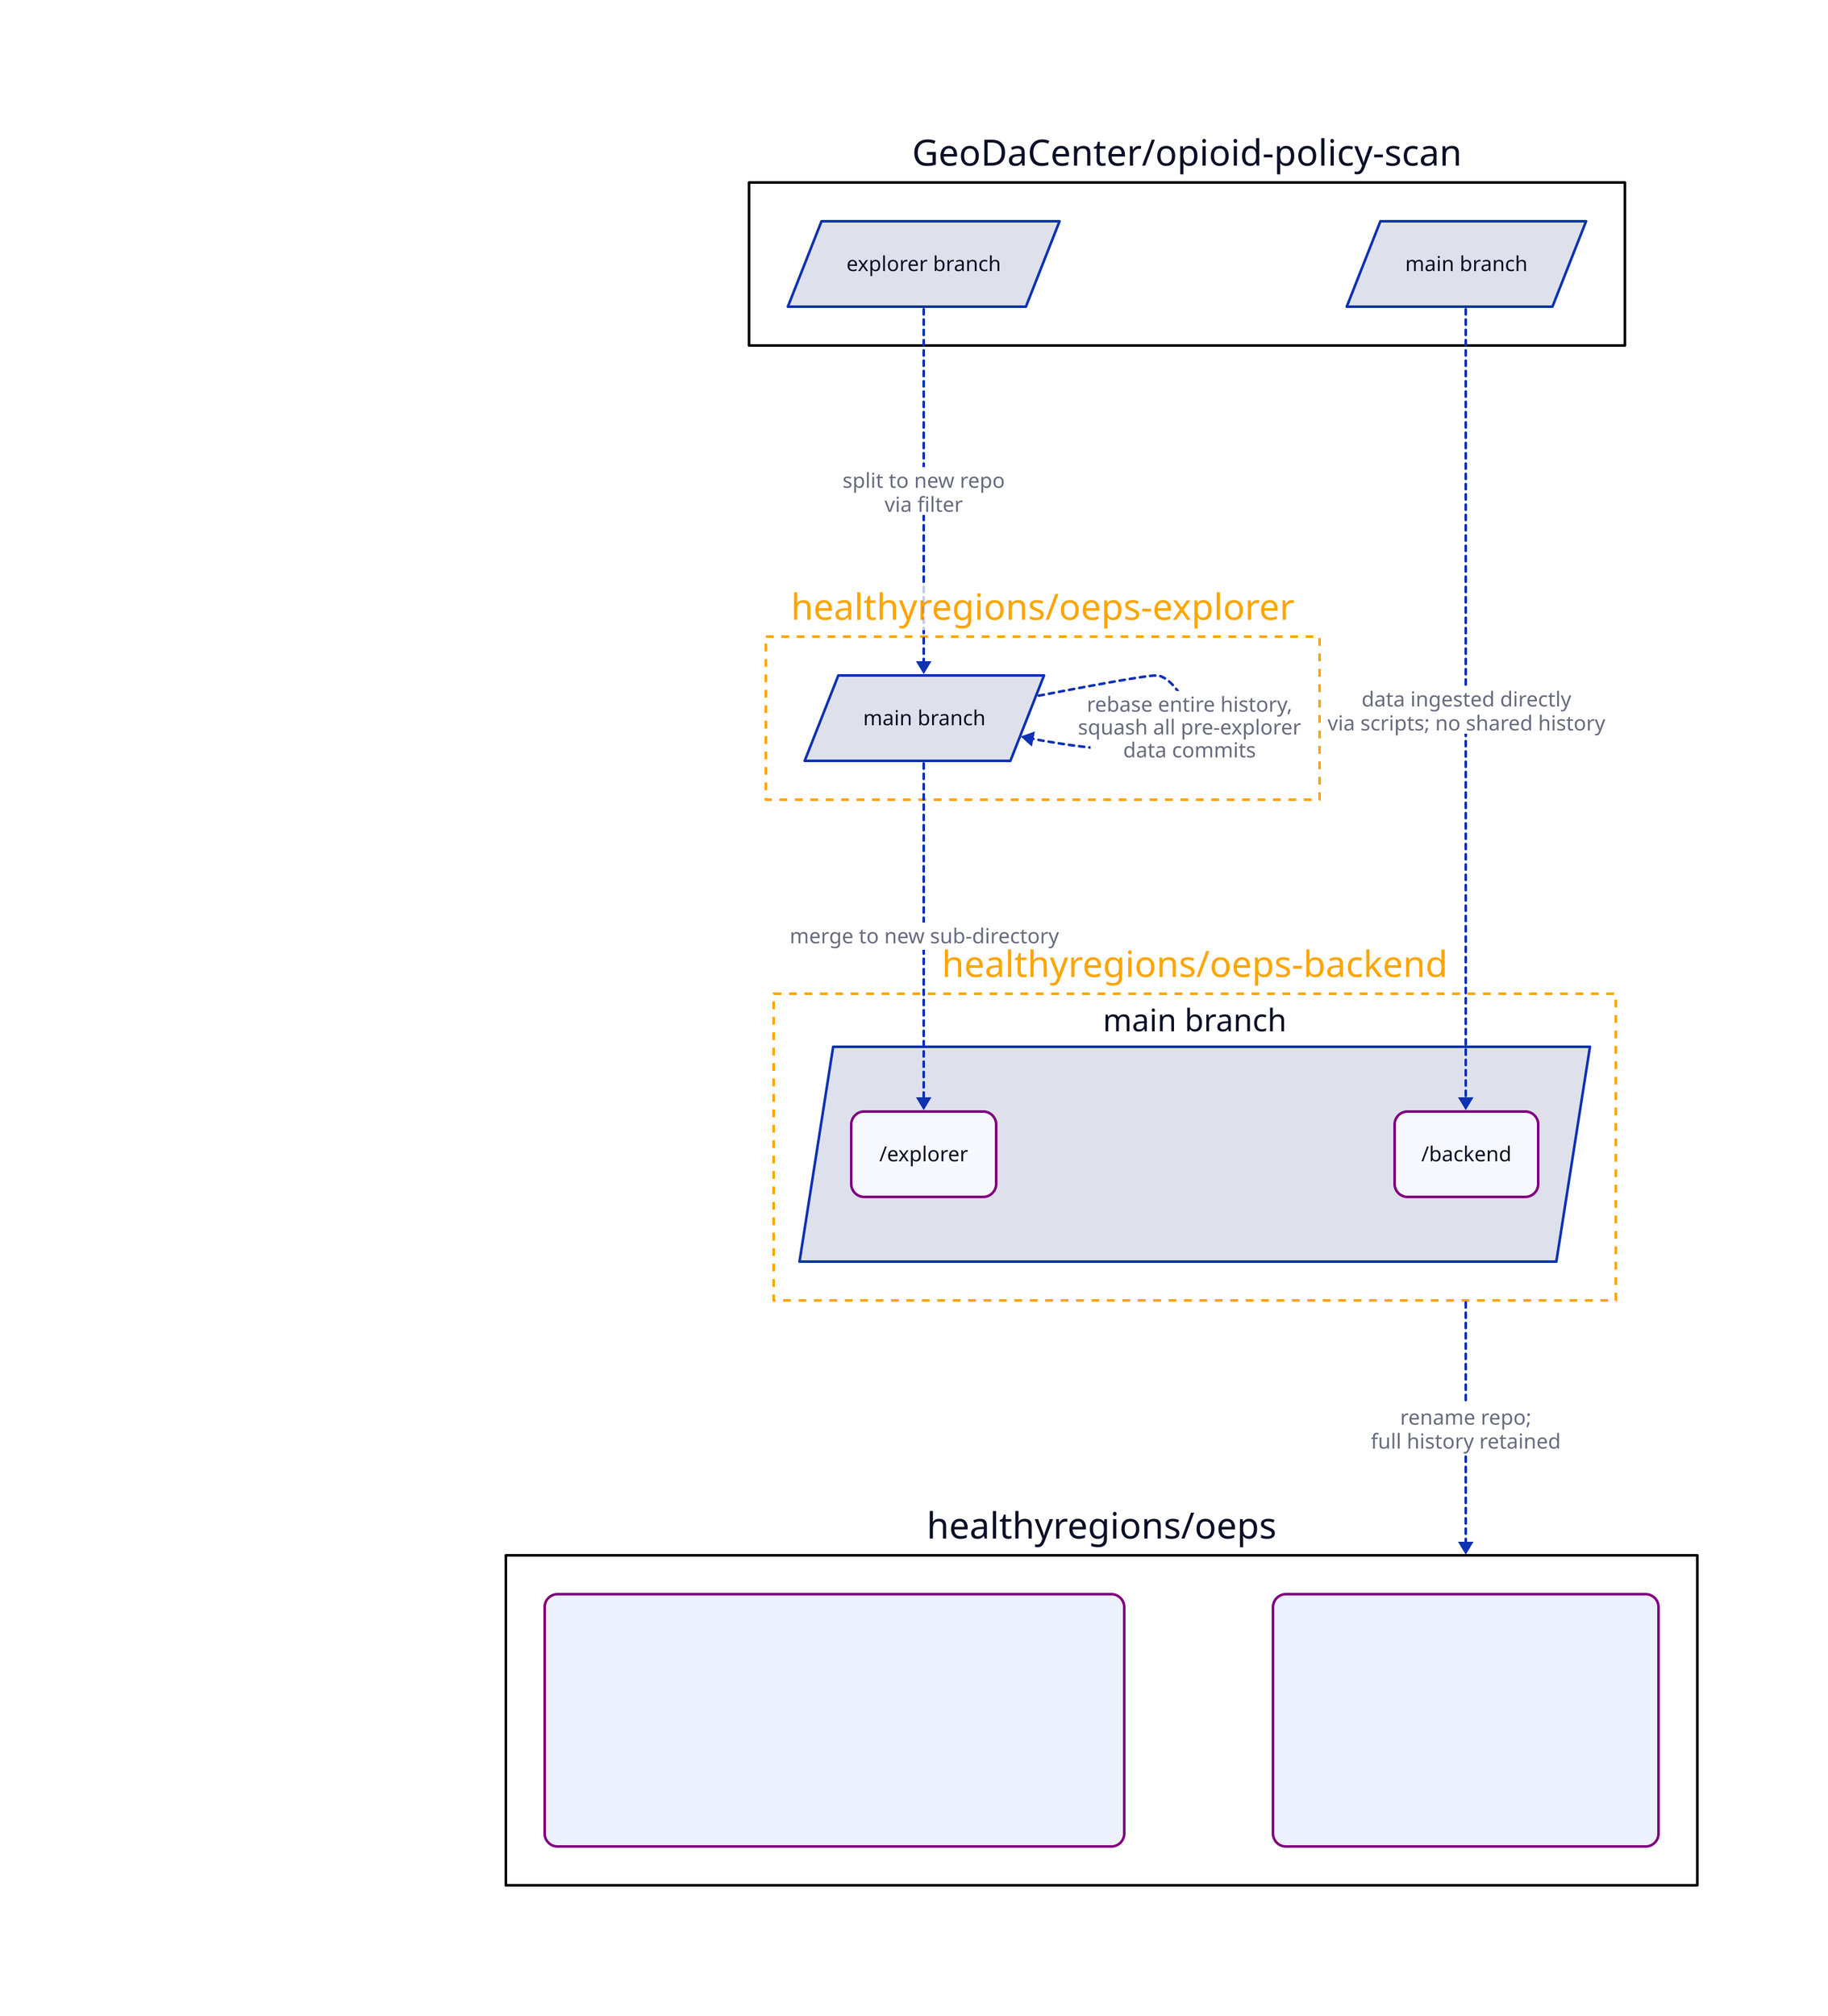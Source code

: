 title: |md
# OEPS Full Repo Lineage
Lineage of OEPS codebase throughout transition from<br/>
GeoDaCenter to HealthyRegions. Diagram includes two,<br/>
intermediate repos (orange) that were briefly used<br/>
(and may affect observed git history) but are no longer relevant.|
classes {
    gh-repo: {
        style: {
            stroke: black
            fill: white
        }
    }
    directory: {
        style: {
            border-radius: 10
            stroke: purple
        }
    }
    data-repo: {
        style: {
            font-color: green
            stroke: green
            fill: lightgreen
        }
    }
    freeze: {
        shape: stored_data
    }
    branch: {
        shape: parallelogram
    }
    gh-repo-ob {
        style: {
            font-color: orange
            stroke: orange
            stroke-dash: 3
            fill: white
        }
    }
}

geoda: GeoDaCenter/opioid-policy-scan
geoda.class: gh-repo
geoda.main: main branch
geoda.main.class: branch
geoda.explorer: explorer branch
geoda.explorer.class: branch

oeps-be: healthyregions/oeps-backend
oeps-be.class: gh-repo-ob

oeps-be.main: main branch
oeps-be.main.class: branch
oeps-be.main.explorer: /explorer
oeps-be.main.explorer.class: directory
oeps-be.main.backend: /backend
oeps-be.main.backend.class: directory

oeps-ex: healthyregions/oeps-explorer
oeps-ex.class: gh-repo-ob
oeps-ex.main: main branch
oeps-ex.main.class: branch

oeps.explorer: /explorer
oeps.explorer.label: ""
oeps.explorer.class: directory
oeps.explorer.text: |md
## /explorer - Public-facing website
- Data exploration & metadata publishing
- Hosted on Netlify: oeps.healthyregions.org
- References CSVs and Markdown in GeoDaCenter repo |

oeps: healthyregions/oeps
oeps.class: gh-repo
oeps.backend: /backend
oeps.backend.label: ""
oeps.backend.class: directory
oeps.backend.text: |md
## /backend - ETL Scripts
- Import to BigQuery
- Export from BigQUery
- Export from GeoDaCenter repo |

geoda.explorer -> oeps-ex.main: split to new repo\nvia filter {
    style: {
        stroke-dash: 2
    }
}

oeps-ex.main -> oeps-be.main.explorer: merge to new sub-directory {
    style: {
        stroke-dash: 2
    }
}
oeps-ex.main -> oeps-ex.main: |md
rebase entire history,
squash all pre-explorer
data commits | {
    style: {
        stroke-dash: 2
    }
}

oeps-be -> oeps: |md
rename repo;
full history retained |{
    style: {
        stroke-dash: 2
    }
}

geoda.main -> oeps-be.main.backend: |md
data ingested directly
via scripts; no shared history | {
    style: {
        stroke-dash: 2
    }
}
